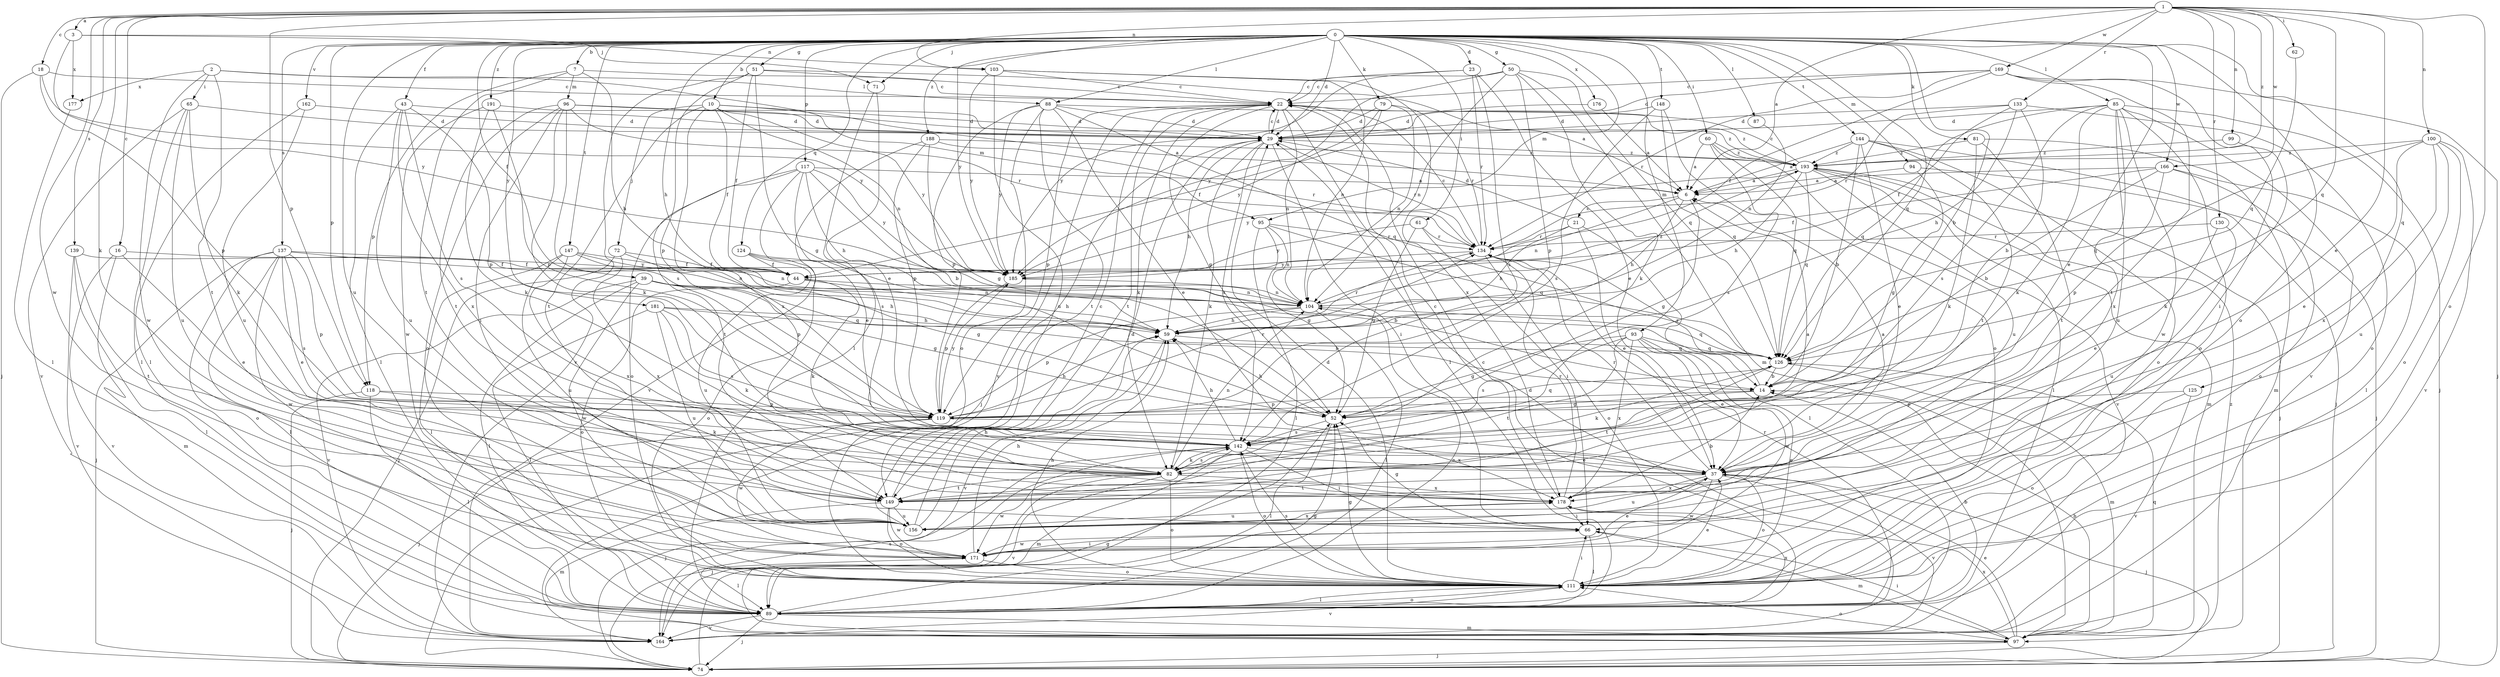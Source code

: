 strict digraph  {
0;
1;
2;
3;
6;
7;
10;
14;
16;
18;
21;
22;
23;
29;
37;
39;
43;
44;
50;
51;
52;
59;
60;
61;
62;
65;
66;
71;
72;
74;
79;
81;
82;
85;
87;
88;
89;
93;
94;
95;
96;
97;
99;
100;
103;
104;
111;
117;
118;
119;
124;
125;
126;
130;
133;
134;
137;
139;
142;
144;
147;
148;
149;
156;
162;
164;
166;
169;
171;
176;
177;
178;
181;
185;
188;
191;
193;
0 -> 7  [label=b];
0 -> 10  [label=b];
0 -> 14  [label=b];
0 -> 23  [label=d];
0 -> 29  [label=d];
0 -> 37  [label=e];
0 -> 39  [label=f];
0 -> 43  [label=f];
0 -> 50  [label=g];
0 -> 51  [label=g];
0 -> 59  [label=h];
0 -> 60  [label=i];
0 -> 61  [label=i];
0 -> 71  [label=j];
0 -> 79  [label=k];
0 -> 81  [label=k];
0 -> 85  [label=l];
0 -> 87  [label=l];
0 -> 88  [label=l];
0 -> 93  [label=m];
0 -> 94  [label=m];
0 -> 95  [label=m];
0 -> 111  [label=o];
0 -> 117  [label=p];
0 -> 118  [label=p];
0 -> 124  [label=q];
0 -> 125  [label=q];
0 -> 126  [label=q];
0 -> 137  [label=s];
0 -> 144  [label=t];
0 -> 147  [label=t];
0 -> 148  [label=t];
0 -> 156  [label=u];
0 -> 162  [label=v];
0 -> 166  [label=w];
0 -> 176  [label=x];
0 -> 181  [label=y];
0 -> 185  [label=y];
0 -> 188  [label=z];
0 -> 191  [label=z];
1 -> 3  [label=a];
1 -> 6  [label=a];
1 -> 16  [label=c];
1 -> 18  [label=c];
1 -> 37  [label=e];
1 -> 62  [label=i];
1 -> 82  [label=k];
1 -> 99  [label=n];
1 -> 100  [label=n];
1 -> 103  [label=n];
1 -> 111  [label=o];
1 -> 118  [label=p];
1 -> 126  [label=q];
1 -> 130  [label=r];
1 -> 133  [label=r];
1 -> 139  [label=s];
1 -> 166  [label=w];
1 -> 169  [label=w];
1 -> 171  [label=w];
1 -> 193  [label=z];
2 -> 65  [label=i];
2 -> 88  [label=l];
2 -> 95  [label=m];
2 -> 149  [label=t];
2 -> 171  [label=w];
2 -> 177  [label=x];
3 -> 71  [label=j];
3 -> 103  [label=n];
3 -> 177  [label=x];
3 -> 185  [label=y];
6 -> 21  [label=c];
6 -> 52  [label=g];
6 -> 59  [label=h];
6 -> 104  [label=n];
7 -> 22  [label=c];
7 -> 59  [label=h];
7 -> 96  [label=m];
7 -> 118  [label=p];
7 -> 149  [label=t];
10 -> 6  [label=a];
10 -> 29  [label=d];
10 -> 44  [label=f];
10 -> 72  [label=j];
10 -> 104  [label=n];
10 -> 149  [label=t];
10 -> 178  [label=x];
10 -> 185  [label=y];
14 -> 52  [label=g];
14 -> 119  [label=p];
14 -> 134  [label=r];
16 -> 37  [label=e];
16 -> 44  [label=f];
16 -> 97  [label=m];
16 -> 164  [label=v];
18 -> 22  [label=c];
18 -> 74  [label=j];
18 -> 119  [label=p];
18 -> 185  [label=y];
21 -> 29  [label=d];
21 -> 37  [label=e];
21 -> 59  [label=h];
21 -> 89  [label=l];
21 -> 134  [label=r];
22 -> 29  [label=d];
22 -> 52  [label=g];
22 -> 82  [label=k];
22 -> 89  [label=l];
22 -> 104  [label=n];
22 -> 119  [label=p];
22 -> 149  [label=t];
22 -> 164  [label=v];
23 -> 22  [label=c];
23 -> 37  [label=e];
23 -> 134  [label=r];
23 -> 142  [label=s];
23 -> 185  [label=y];
29 -> 22  [label=c];
29 -> 59  [label=h];
29 -> 66  [label=i];
29 -> 74  [label=j];
29 -> 82  [label=k];
29 -> 134  [label=r];
29 -> 142  [label=s];
29 -> 193  [label=z];
37 -> 6  [label=a];
37 -> 74  [label=j];
37 -> 111  [label=o];
37 -> 134  [label=r];
37 -> 149  [label=t];
37 -> 156  [label=u];
37 -> 164  [label=v];
37 -> 171  [label=w];
37 -> 178  [label=x];
39 -> 52  [label=g];
39 -> 59  [label=h];
39 -> 89  [label=l];
39 -> 104  [label=n];
39 -> 126  [label=q];
39 -> 164  [label=v];
39 -> 171  [label=w];
43 -> 29  [label=d];
43 -> 89  [label=l];
43 -> 119  [label=p];
43 -> 142  [label=s];
43 -> 156  [label=u];
43 -> 178  [label=x];
44 -> 59  [label=h];
44 -> 82  [label=k];
44 -> 104  [label=n];
44 -> 111  [label=o];
50 -> 22  [label=c];
50 -> 82  [label=k];
50 -> 97  [label=m];
50 -> 104  [label=n];
50 -> 119  [label=p];
50 -> 126  [label=q];
50 -> 185  [label=y];
51 -> 6  [label=a];
51 -> 22  [label=c];
51 -> 44  [label=f];
51 -> 52  [label=g];
51 -> 119  [label=p];
51 -> 164  [label=v];
52 -> 59  [label=h];
52 -> 89  [label=l];
52 -> 126  [label=q];
52 -> 142  [label=s];
59 -> 126  [label=q];
59 -> 134  [label=r];
59 -> 164  [label=v];
60 -> 6  [label=a];
60 -> 126  [label=q];
60 -> 142  [label=s];
60 -> 156  [label=u];
60 -> 193  [label=z];
61 -> 52  [label=g];
61 -> 66  [label=i];
61 -> 134  [label=r];
61 -> 185  [label=y];
62 -> 126  [label=q];
65 -> 29  [label=d];
65 -> 82  [label=k];
65 -> 89  [label=l];
65 -> 156  [label=u];
65 -> 164  [label=v];
66 -> 52  [label=g];
66 -> 89  [label=l];
66 -> 97  [label=m];
66 -> 171  [label=w];
71 -> 37  [label=e];
71 -> 89  [label=l];
72 -> 44  [label=f];
72 -> 74  [label=j];
72 -> 119  [label=p];
72 -> 178  [label=x];
74 -> 52  [label=g];
79 -> 29  [label=d];
79 -> 44  [label=f];
79 -> 104  [label=n];
79 -> 134  [label=r];
79 -> 185  [label=y];
81 -> 82  [label=k];
81 -> 97  [label=m];
81 -> 149  [label=t];
81 -> 193  [label=z];
82 -> 6  [label=a];
82 -> 74  [label=j];
82 -> 104  [label=n];
82 -> 111  [label=o];
82 -> 142  [label=s];
82 -> 149  [label=t];
82 -> 164  [label=v];
82 -> 171  [label=w];
82 -> 178  [label=x];
85 -> 29  [label=d];
85 -> 74  [label=j];
85 -> 82  [label=k];
85 -> 111  [label=o];
85 -> 126  [label=q];
85 -> 142  [label=s];
85 -> 156  [label=u];
85 -> 164  [label=v];
85 -> 171  [label=w];
85 -> 178  [label=x];
87 -> 104  [label=n];
88 -> 29  [label=d];
88 -> 37  [label=e];
88 -> 111  [label=o];
88 -> 119  [label=p];
88 -> 126  [label=q];
88 -> 149  [label=t];
88 -> 185  [label=y];
88 -> 193  [label=z];
89 -> 14  [label=b];
89 -> 22  [label=c];
89 -> 52  [label=g];
89 -> 74  [label=j];
89 -> 97  [label=m];
89 -> 104  [label=n];
89 -> 111  [label=o];
89 -> 134  [label=r];
89 -> 164  [label=v];
89 -> 178  [label=x];
93 -> 37  [label=e];
93 -> 52  [label=g];
93 -> 111  [label=o];
93 -> 126  [label=q];
93 -> 142  [label=s];
93 -> 149  [label=t];
93 -> 171  [label=w];
93 -> 178  [label=x];
94 -> 6  [label=a];
94 -> 52  [label=g];
94 -> 74  [label=j];
95 -> 52  [label=g];
95 -> 89  [label=l];
95 -> 104  [label=n];
95 -> 126  [label=q];
95 -> 134  [label=r];
96 -> 29  [label=d];
96 -> 66  [label=i];
96 -> 82  [label=k];
96 -> 111  [label=o];
96 -> 134  [label=r];
96 -> 142  [label=s];
96 -> 149  [label=t];
96 -> 193  [label=z];
97 -> 14  [label=b];
97 -> 37  [label=e];
97 -> 66  [label=i];
97 -> 74  [label=j];
97 -> 111  [label=o];
97 -> 126  [label=q];
97 -> 178  [label=x];
97 -> 193  [label=z];
99 -> 82  [label=k];
99 -> 193  [label=z];
100 -> 37  [label=e];
100 -> 111  [label=o];
100 -> 126  [label=q];
100 -> 156  [label=u];
100 -> 164  [label=v];
100 -> 178  [label=x];
100 -> 193  [label=z];
103 -> 22  [label=c];
103 -> 104  [label=n];
103 -> 156  [label=u];
103 -> 178  [label=x];
103 -> 185  [label=y];
104 -> 59  [label=h];
104 -> 89  [label=l];
104 -> 119  [label=p];
104 -> 126  [label=q];
104 -> 193  [label=z];
111 -> 29  [label=d];
111 -> 37  [label=e];
111 -> 52  [label=g];
111 -> 59  [label=h];
111 -> 66  [label=i];
111 -> 89  [label=l];
111 -> 142  [label=s];
111 -> 164  [label=v];
117 -> 6  [label=a];
117 -> 14  [label=b];
117 -> 37  [label=e];
117 -> 59  [label=h];
117 -> 111  [label=o];
117 -> 142  [label=s];
117 -> 149  [label=t];
117 -> 185  [label=y];
118 -> 74  [label=j];
118 -> 82  [label=k];
118 -> 89  [label=l];
118 -> 119  [label=p];
119 -> 59  [label=h];
119 -> 74  [label=j];
119 -> 134  [label=r];
119 -> 171  [label=w];
119 -> 178  [label=x];
119 -> 185  [label=y];
124 -> 14  [label=b];
124 -> 44  [label=f];
124 -> 111  [label=o];
124 -> 156  [label=u];
125 -> 111  [label=o];
125 -> 119  [label=p];
125 -> 164  [label=v];
126 -> 14  [label=b];
126 -> 82  [label=k];
126 -> 97  [label=m];
126 -> 149  [label=t];
130 -> 37  [label=e];
130 -> 134  [label=r];
130 -> 156  [label=u];
133 -> 14  [label=b];
133 -> 29  [label=d];
133 -> 44  [label=f];
133 -> 59  [label=h];
133 -> 111  [label=o];
133 -> 134  [label=r];
134 -> 22  [label=c];
134 -> 111  [label=o];
134 -> 185  [label=y];
137 -> 37  [label=e];
137 -> 74  [label=j];
137 -> 89  [label=l];
137 -> 104  [label=n];
137 -> 111  [label=o];
137 -> 119  [label=p];
137 -> 142  [label=s];
137 -> 171  [label=w];
137 -> 185  [label=y];
139 -> 44  [label=f];
139 -> 89  [label=l];
139 -> 149  [label=t];
139 -> 164  [label=v];
142 -> 37  [label=e];
142 -> 59  [label=h];
142 -> 66  [label=i];
142 -> 74  [label=j];
142 -> 82  [label=k];
142 -> 97  [label=m];
142 -> 111  [label=o];
144 -> 6  [label=a];
144 -> 14  [label=b];
144 -> 37  [label=e];
144 -> 74  [label=j];
144 -> 111  [label=o];
144 -> 149  [label=t];
144 -> 193  [label=z];
147 -> 44  [label=f];
147 -> 52  [label=g];
147 -> 89  [label=l];
147 -> 104  [label=n];
147 -> 156  [label=u];
147 -> 178  [label=x];
148 -> 29  [label=d];
148 -> 111  [label=o];
148 -> 126  [label=q];
148 -> 142  [label=s];
149 -> 22  [label=c];
149 -> 97  [label=m];
149 -> 111  [label=o];
149 -> 156  [label=u];
149 -> 171  [label=w];
156 -> 29  [label=d];
156 -> 59  [label=h];
156 -> 178  [label=x];
162 -> 29  [label=d];
162 -> 89  [label=l];
162 -> 156  [label=u];
164 -> 29  [label=d];
164 -> 142  [label=s];
166 -> 6  [label=a];
166 -> 14  [label=b];
166 -> 44  [label=f];
166 -> 89  [label=l];
166 -> 111  [label=o];
166 -> 119  [label=p];
169 -> 22  [label=c];
169 -> 29  [label=d];
169 -> 44  [label=f];
169 -> 66  [label=i];
169 -> 74  [label=j];
169 -> 134  [label=r];
169 -> 149  [label=t];
171 -> 37  [label=e];
171 -> 59  [label=h];
171 -> 66  [label=i];
171 -> 89  [label=l];
171 -> 111  [label=o];
176 -> 6  [label=a];
176 -> 29  [label=d];
177 -> 89  [label=l];
178 -> 14  [label=b];
178 -> 22  [label=c];
178 -> 66  [label=i];
178 -> 134  [label=r];
178 -> 156  [label=u];
181 -> 14  [label=b];
181 -> 59  [label=h];
181 -> 82  [label=k];
181 -> 89  [label=l];
181 -> 142  [label=s];
181 -> 156  [label=u];
185 -> 104  [label=n];
185 -> 119  [label=p];
188 -> 52  [label=g];
188 -> 119  [label=p];
188 -> 134  [label=r];
188 -> 164  [label=v];
188 -> 193  [label=z];
191 -> 29  [label=d];
191 -> 82  [label=k];
191 -> 119  [label=p];
191 -> 171  [label=w];
193 -> 6  [label=a];
193 -> 22  [label=c];
193 -> 59  [label=h];
193 -> 74  [label=j];
193 -> 89  [label=l];
193 -> 97  [label=m];
193 -> 126  [label=q];
193 -> 164  [label=v];
193 -> 185  [label=y];
}
